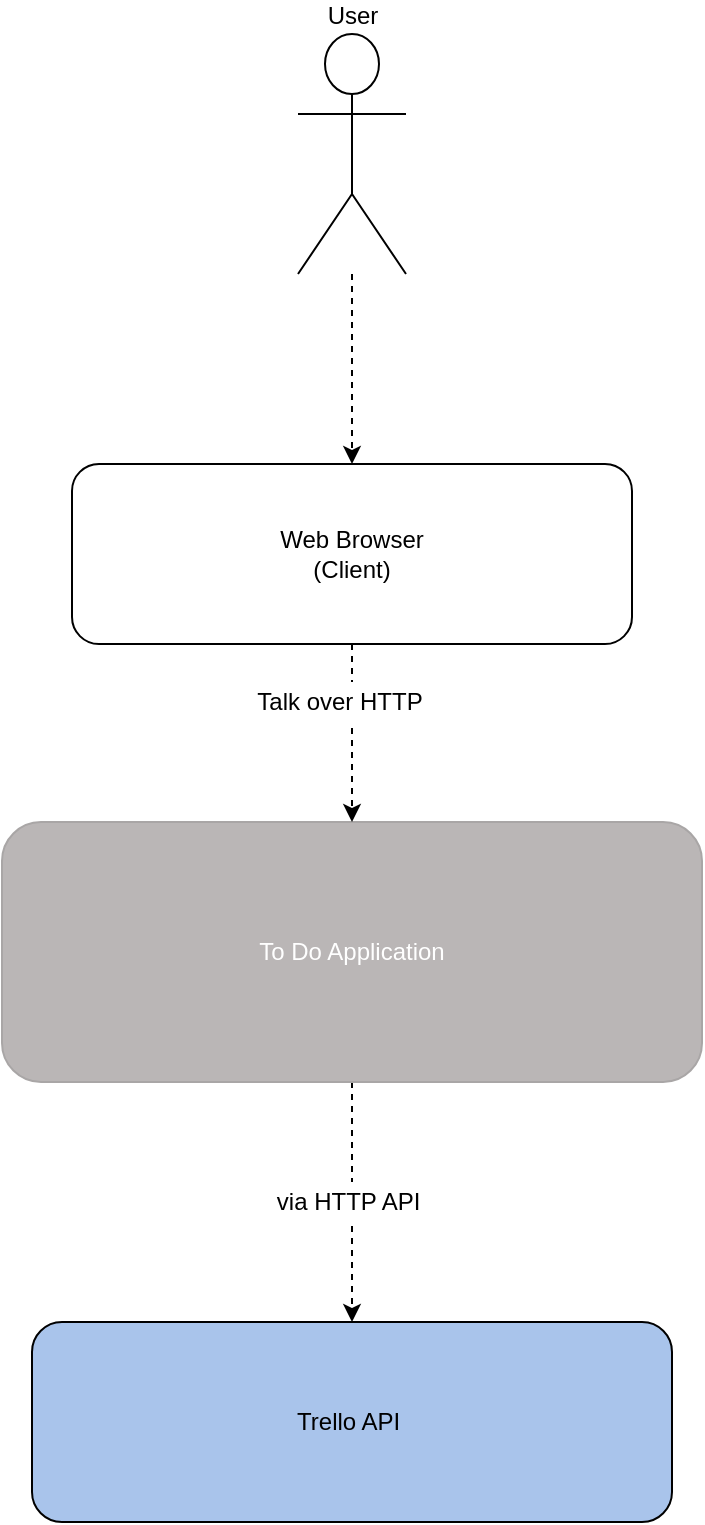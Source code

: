 <mxfile version="24.4.0" type="device" pages="3">
  <diagram name="System Context" id="is95IW241-Wx3w6ifzKU">
    <mxGraphModel dx="1195" dy="698" grid="1" gridSize="10" guides="1" tooltips="1" connect="1" arrows="1" fold="1" page="1" pageScale="1" pageWidth="827" pageHeight="1169" math="0" shadow="0">
      <root>
        <mxCell id="0" />
        <mxCell id="1" parent="0" />
        <mxCell id="_yok0Nk1rddFSb1OU66M-10" style="edgeStyle=orthogonalEdgeStyle;rounded=0;orthogonalLoop=1;jettySize=auto;html=1;exitX=0.5;exitY=1;exitDx=0;exitDy=0;entryX=0.5;entryY=0;entryDx=0;entryDy=0;dashed=1;" edge="1" parent="1" source="_yok0Nk1rddFSb1OU66M-3" target="_yok0Nk1rddFSb1OU66M-9">
          <mxGeometry relative="1" as="geometry" />
        </mxCell>
        <mxCell id="_yok0Nk1rddFSb1OU66M-3" value="To Do Application" style="rounded=1;whiteSpace=wrap;html=1;fillColor=#BAB6B6;fontColor=#ffffff;strokeColor=#A9A6A6;gradientColor=none;" vertex="1" parent="1">
          <mxGeometry x="226" y="494" width="350" height="130" as="geometry" />
        </mxCell>
        <mxCell id="_yok0Nk1rddFSb1OU66M-6" value="" style="edgeStyle=orthogonalEdgeStyle;rounded=0;orthogonalLoop=1;jettySize=auto;html=1;entryX=0.5;entryY=0;entryDx=0;entryDy=0;dashed=1;" edge="1" parent="1" source="_yok0Nk1rddFSb1OU66M-4" target="_yok0Nk1rddFSb1OU66M-7">
          <mxGeometry relative="1" as="geometry">
            <mxPoint x="401" y="265" as="sourcePoint" />
          </mxGeometry>
        </mxCell>
        <mxCell id="_yok0Nk1rddFSb1OU66M-4" value="User" style="shape=umlActor;verticalLabelPosition=top;verticalAlign=bottom;html=1;outlineConnect=0;labelPosition=center;align=center;" vertex="1" parent="1">
          <mxGeometry x="374" y="100" width="54" height="120" as="geometry" />
        </mxCell>
        <mxCell id="_yok0Nk1rddFSb1OU66M-8" style="edgeStyle=orthogonalEdgeStyle;rounded=0;orthogonalLoop=1;jettySize=auto;html=1;exitX=0.5;exitY=1;exitDx=0;exitDy=0;dashed=1;" edge="1" parent="1" source="_yok0Nk1rddFSb1OU66M-7" target="_yok0Nk1rddFSb1OU66M-3">
          <mxGeometry relative="1" as="geometry" />
        </mxCell>
        <mxCell id="_yok0Nk1rddFSb1OU66M-7" value="Web Browser&lt;div&gt;(Client)&lt;/div&gt;" style="rounded=1;whiteSpace=wrap;html=1;" vertex="1" parent="1">
          <mxGeometry x="261" y="315" width="280" height="90" as="geometry" />
        </mxCell>
        <mxCell id="_yok0Nk1rddFSb1OU66M-9" value="Trello API&amp;nbsp;" style="rounded=1;whiteSpace=wrap;html=1;fillColor=#A9C4EB;" vertex="1" parent="1">
          <mxGeometry x="241" y="744" width="320" height="100" as="geometry" />
        </mxCell>
        <mxCell id="_yok0Nk1rddFSb1OU66M-11" value="Talk over HTTP" style="text;html=1;align=center;verticalAlign=middle;whiteSpace=wrap;rounded=0;fillColor=default;" vertex="1" parent="1">
          <mxGeometry x="340" y="424" width="110" height="20" as="geometry" />
        </mxCell>
        <mxCell id="_yok0Nk1rddFSb1OU66M-14" value="via HTTP API&amp;nbsp;" style="text;html=1;align=center;verticalAlign=middle;whiteSpace=wrap;rounded=0;fillColor=default;" vertex="1" parent="1">
          <mxGeometry x="346" y="674" width="110" height="20" as="geometry" />
        </mxCell>
      </root>
    </mxGraphModel>
  </diagram>
  <diagram id="lAYEBw9NbdrB146gcvQz" name="Container">
    <mxGraphModel dx="1434" dy="838" grid="1" gridSize="10" guides="1" tooltips="1" connect="1" arrows="1" fold="1" page="1" pageScale="1" pageWidth="827" pageHeight="1169" math="0" shadow="0">
      <root>
        <mxCell id="0" />
        <mxCell id="1" parent="0" />
        <mxCell id="PMglRlrlXG5z3h6P0Yl3-2" value="" style="rounded=1;whiteSpace=wrap;html=1;fillColor=#BAB6B6;fontColor=#ffffff;strokeColor=#2D7600;gradientColor=none;" vertex="1" parent="1">
          <mxGeometry x="179" y="540" width="570" height="310" as="geometry" />
        </mxCell>
        <mxCell id="PMglRlrlXG5z3h6P0Yl3-1" style="edgeStyle=orthogonalEdgeStyle;rounded=0;orthogonalLoop=1;jettySize=auto;html=1;entryX=0.5;entryY=0;entryDx=0;entryDy=0;dashed=1;" edge="1" parent="1" source="GvYew7l9k-ee_fy8n1gJ-3" target="PMglRlrlXG5z3h6P0Yl3-7">
          <mxGeometry relative="1" as="geometry">
            <mxPoint x="464" y="880" as="sourcePoint" />
          </mxGeometry>
        </mxCell>
        <mxCell id="PMglRlrlXG5z3h6P0Yl3-5" style="edgeStyle=orthogonalEdgeStyle;rounded=0;orthogonalLoop=1;jettySize=auto;html=1;exitX=0.5;exitY=1;exitDx=0;exitDy=0;dashed=1;entryX=0.5;entryY=0;entryDx=0;entryDy=0;" edge="1" parent="1" source="PMglRlrlXG5z3h6P0Yl3-6" target="GvYew7l9k-ee_fy8n1gJ-2">
          <mxGeometry relative="1" as="geometry" />
        </mxCell>
        <mxCell id="PMglRlrlXG5z3h6P0Yl3-6" value="Web Browser&lt;div&gt;(Client)&lt;/div&gt;" style="rounded=1;whiteSpace=wrap;html=1;" vertex="1" parent="1">
          <mxGeometry x="334" y="360" width="260" height="110" as="geometry" />
        </mxCell>
        <mxCell id="PMglRlrlXG5z3h6P0Yl3-7" value="Trello API&amp;nbsp;" style="rounded=1;whiteSpace=wrap;html=1;fillColor=#A9C4EB;" vertex="1" parent="1">
          <mxGeometry x="315" y="902" width="300" height="105" as="geometry" />
        </mxCell>
        <mxCell id="PMglRlrlXG5z3h6P0Yl3-8" value="Talk over HTTP" style="text;html=1;align=center;verticalAlign=middle;whiteSpace=wrap;rounded=0;fillColor=default;" vertex="1" parent="1">
          <mxGeometry x="414" y="490" width="110" height="20" as="geometry" />
        </mxCell>
        <mxCell id="PMglRlrlXG5z3h6P0Yl3-9" value="via HTTP API&amp;nbsp;" style="text;html=1;align=center;verticalAlign=middle;whiteSpace=wrap;rounded=0;fillColor=default;" vertex="1" parent="1">
          <mxGeometry x="410" y="800" width="110" height="20" as="geometry" />
        </mxCell>
        <mxCell id="GvYew7l9k-ee_fy8n1gJ-10" style="edgeStyle=orthogonalEdgeStyle;rounded=0;orthogonalLoop=1;jettySize=auto;html=1;exitX=0.5;exitY=1;exitDx=0;exitDy=0;dashed=1;" edge="1" parent="1" source="GvYew7l9k-ee_fy8n1gJ-2" target="GvYew7l9k-ee_fy8n1gJ-3">
          <mxGeometry relative="1" as="geometry" />
        </mxCell>
        <mxCell id="GvYew7l9k-ee_fy8n1gJ-2" value="Flask Web Server&amp;nbsp;" style="rounded=1;whiteSpace=wrap;html=1;fillColor=#FFD966;" vertex="1" parent="1">
          <mxGeometry x="404" y="580" width="120" height="60" as="geometry" />
        </mxCell>
        <mxCell id="GvYew7l9k-ee_fy8n1gJ-3" value="To Do Application Code&lt;div&gt;(Python WSGI App)&lt;/div&gt;" style="rounded=1;whiteSpace=wrap;html=1;fillColor=#B9E0A5;" vertex="1" parent="1">
          <mxGeometry x="404" y="720" width="120" height="60" as="geometry" />
        </mxCell>
        <mxCell id="GvYew7l9k-ee_fy8n1gJ-9" value="Passes Request To" style="text;html=1;align=center;verticalAlign=middle;whiteSpace=wrap;rounded=0;fillColor=default;" vertex="1" parent="1">
          <mxGeometry x="410" y="660" width="110" height="20" as="geometry" />
        </mxCell>
        <mxCell id="57Iew836tS1JBgX2nTdu-1" value="&lt;font style=&quot;font-size: 12px;&quot;&gt;To Do Application&lt;/font&gt;" style="text;whiteSpace=wrap;html=1;align=center;" vertex="1" parent="1">
          <mxGeometry x="70" y="530" width="110" height="30" as="geometry" />
        </mxCell>
      </root>
    </mxGraphModel>
  </diagram>
  <diagram id="X1j0ucIkZCxWSRaUg0kQ" name="Component">
    <mxGraphModel dx="1434" dy="838" grid="1" gridSize="10" guides="1" tooltips="1" connect="1" arrows="1" fold="1" page="1" pageScale="1" pageWidth="827" pageHeight="1169" math="0" shadow="0">
      <root>
        <mxCell id="0" />
        <mxCell id="1" parent="0" />
        <mxCell id="OjdMiCB10aGvuN2c26i_-3" value="Trello API&amp;nbsp;" style="rounded=1;whiteSpace=wrap;html=1;fillColor=#A9C4EB;" vertex="1" parent="1">
          <mxGeometry x="290" y="920" width="300" height="105" as="geometry" />
        </mxCell>
        <mxCell id="OjdMiCB10aGvuN2c26i_-7" value="" style="rounded=1;whiteSpace=wrap;html=1;fillColor=#BAB6B6;" vertex="1" parent="1">
          <mxGeometry x="146" y="400" width="590" height="330" as="geometry" />
        </mxCell>
        <mxCell id="OjdMiCB10aGvuN2c26i_-6" value="Flask Web Server&amp;nbsp;" style="rounded=1;whiteSpace=wrap;html=1;fillColor=#FFD966;" vertex="1" parent="1">
          <mxGeometry x="380" y="110" width="120" height="60" as="geometry" />
        </mxCell>
        <mxCell id="OjdMiCB10aGvuN2c26i_-5" style="edgeStyle=orthogonalEdgeStyle;rounded=0;orthogonalLoop=1;jettySize=auto;html=1;exitX=0.5;exitY=1;exitDx=0;exitDy=0;dashed=1;" edge="1" parent="1" source="OjdMiCB10aGvuN2c26i_-6" target="l1F0v9ypBIxBqJv8Qihz-1">
          <mxGeometry relative="1" as="geometry" />
        </mxCell>
        <mxCell id="OjdMiCB10aGvuN2c26i_-8" value="Passes Request To" style="text;html=1;align=center;verticalAlign=middle;whiteSpace=wrap;rounded=0;fillColor=default;" vertex="1" parent="1">
          <mxGeometry x="385" y="200" width="110" height="20" as="geometry" />
        </mxCell>
        <mxCell id="l1F0v9ypBIxBqJv8Qihz-1" value="Webserver Routes&lt;div&gt;(app.py)&lt;/div&gt;" style="rounded=1;whiteSpace=wrap;html=1;" vertex="1" parent="1">
          <mxGeometry x="380" y="470" width="120" height="60" as="geometry" />
        </mxCell>
        <mxCell id="9CckK-ygA_3GsUJGKOT5-1" value="&lt;span style=&quot;color: rgb(0, 0, 0); font-family: Helvetica; font-size: 12px; font-style: normal; font-variant-ligatures: normal; font-variant-caps: normal; font-weight: 400; letter-spacing: normal; orphans: 2; text-align: center; text-indent: 0px; text-transform: none; widows: 2; word-spacing: 0px; -webkit-text-stroke-width: 0px; white-space: normal; background-color: rgb(251, 251, 251); text-decoration-thickness: initial; text-decoration-style: initial; text-decoration-color: initial; display: inline !important; float: none;&quot;&gt;To Do Application Code&lt;/span&gt;&lt;div style=&quot;forced-color-adjust: none; color: rgb(0, 0, 0); font-family: Helvetica; font-size: 12px; font-style: normal; font-variant-ligatures: normal; font-variant-caps: normal; font-weight: 400; letter-spacing: normal; orphans: 2; text-align: center; text-indent: 0px; text-transform: none; widows: 2; word-spacing: 0px; -webkit-text-stroke-width: 0px; white-space: normal; background-color: rgb(251, 251, 251); text-decoration-thickness: initial; text-decoration-style: initial; text-decoration-color: initial;&quot;&gt;(Python WSGI App)&lt;/div&gt;" style="text;whiteSpace=wrap;html=1;" vertex="1" parent="1">
          <mxGeometry x="20" y="360" width="130" height="50" as="geometry" />
        </mxCell>
        <mxCell id="EHFWmOx9ZyzJFtTSfKnS-5" style="edgeStyle=orthogonalEdgeStyle;rounded=0;orthogonalLoop=1;jettySize=auto;html=1;exitX=1;exitY=0.5;exitDx=0;exitDy=0;entryX=0;entryY=0.5;entryDx=0;entryDy=0;dashed=1;" edge="1" parent="1" source="EHFWmOx9ZyzJFtTSfKnS-2" target="l1F0v9ypBIxBqJv8Qihz-1">
          <mxGeometry relative="1" as="geometry" />
        </mxCell>
        <mxCell id="EHFWmOx9ZyzJFtTSfKnS-2" value="HTML Templates" style="rounded=1;whiteSpace=wrap;html=1;" vertex="1" parent="1">
          <mxGeometry x="210" y="470" width="110" height="60" as="geometry" />
        </mxCell>
        <mxCell id="EHFWmOx9ZyzJFtTSfKnS-8" style="edgeStyle=orthogonalEdgeStyle;rounded=0;orthogonalLoop=1;jettySize=auto;html=1;exitX=0;exitY=0.25;exitDx=0;exitDy=0;entryX=1;entryY=0.5;entryDx=0;entryDy=0;dashed=1;" edge="1" parent="1" source="EHFWmOx9ZyzJFtTSfKnS-3" target="l1F0v9ypBIxBqJv8Qihz-1">
          <mxGeometry relative="1" as="geometry" />
        </mxCell>
        <mxCell id="EHFWmOx9ZyzJFtTSfKnS-10" style="edgeStyle=orthogonalEdgeStyle;rounded=0;orthogonalLoop=1;jettySize=auto;html=1;exitX=0;exitY=0.75;exitDx=0;exitDy=0;entryX=1;entryY=0.5;entryDx=0;entryDy=0;dashed=1;" edge="1" parent="1" source="EHFWmOx9ZyzJFtTSfKnS-3" target="EHFWmOx9ZyzJFtTSfKnS-4">
          <mxGeometry relative="1" as="geometry" />
        </mxCell>
        <mxCell id="EHFWmOx9ZyzJFtTSfKnS-3" value="Data Classes&amp;nbsp;&lt;div&gt;(Item View Model)&lt;/div&gt;" style="rounded=1;whiteSpace=wrap;html=1;" vertex="1" parent="1">
          <mxGeometry x="600" y="530" width="120" height="60" as="geometry" />
        </mxCell>
        <mxCell id="EHFWmOx9ZyzJFtTSfKnS-11" style="edgeStyle=orthogonalEdgeStyle;rounded=0;orthogonalLoop=1;jettySize=auto;html=1;exitX=0.5;exitY=1;exitDx=0;exitDy=0;dashed=1;" edge="1" parent="1" source="EHFWmOx9ZyzJFtTSfKnS-4" target="OjdMiCB10aGvuN2c26i_-3">
          <mxGeometry relative="1" as="geometry" />
        </mxCell>
        <mxCell id="EHFWmOx9ZyzJFtTSfKnS-4" value="Trello Client" style="rounded=1;whiteSpace=wrap;html=1;" vertex="1" parent="1">
          <mxGeometry x="380" y="600" width="120" height="60" as="geometry" />
        </mxCell>
        <mxCell id="OjdMiCB10aGvuN2c26i_-4" value="via HTTP API&amp;nbsp;" style="text;html=1;align=center;verticalAlign=middle;whiteSpace=wrap;rounded=0;fillColor=default;" vertex="1" parent="1">
          <mxGeometry x="386" y="838" width="110" height="20" as="geometry" />
        </mxCell>
      </root>
    </mxGraphModel>
  </diagram>
</mxfile>
